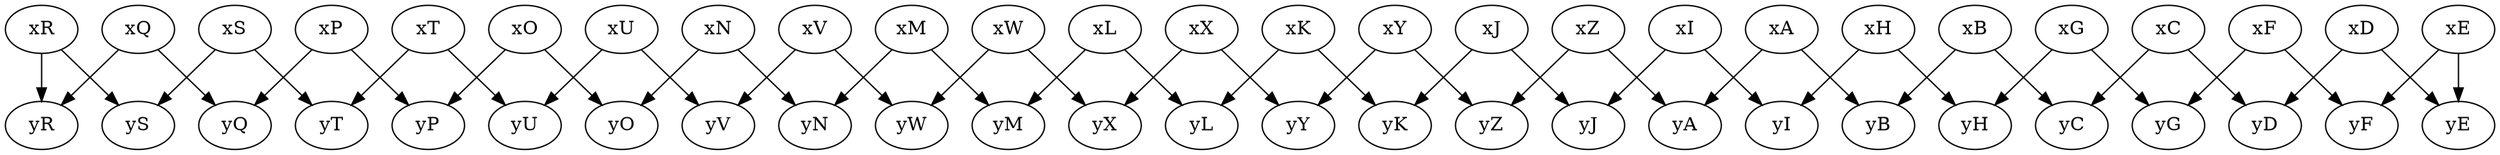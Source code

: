 digraph channel {
    xA -> yA, yB [ prob = 0.5 ];
    xB -> yB, yC [ prob = 0.5 ];
    xC -> yC, yD [ prob = 0.5 ];
    xD -> yD, yE [ prob = 0.5 ];
    xE -> yE, yF [ prob = 0.5 ];
    xF -> yF, yG [ prob = 0.5 ];
    xG -> yG, yH [ prob = 0.5 ];
    xH -> yH, yI [ prob = 0.5 ];
    xI -> yI, yJ [ prob = 0.5 ];
    xJ -> yJ, yK [ prob = 0.5 ];
    xK -> yK, yL [ prob = 0.5 ];
    xL -> yL, yM [ prob = 0.5 ];
    xM -> yM, yN [ prob = 0.5 ];
    xN -> yN, yO [ prob = 0.5 ];
    xO -> yO, yP [ prob = 0.5 ];
    xP -> yP, yQ [ prob = 0.5 ];
    xQ -> yQ, yR [ prob = 0.5 ];
    xR -> yR, yS [ prob = 0.5 ];
    xS -> yS, yT [ prob = 0.5 ];
    xT -> yT, yU [ prob = 0.5 ];
    xU -> yU, yV [ prob = 0.5 ];
    xV -> yV, yW [ prob = 0.5 ];
    xW -> yW, yX [ prob = 0.5 ];
    xX -> yX, yY [ prob = 0.5 ];
    xY -> yY, yZ [ prob = 0.5 ];
    xZ -> yZ, yA [ prob = 0.5 ];
}
